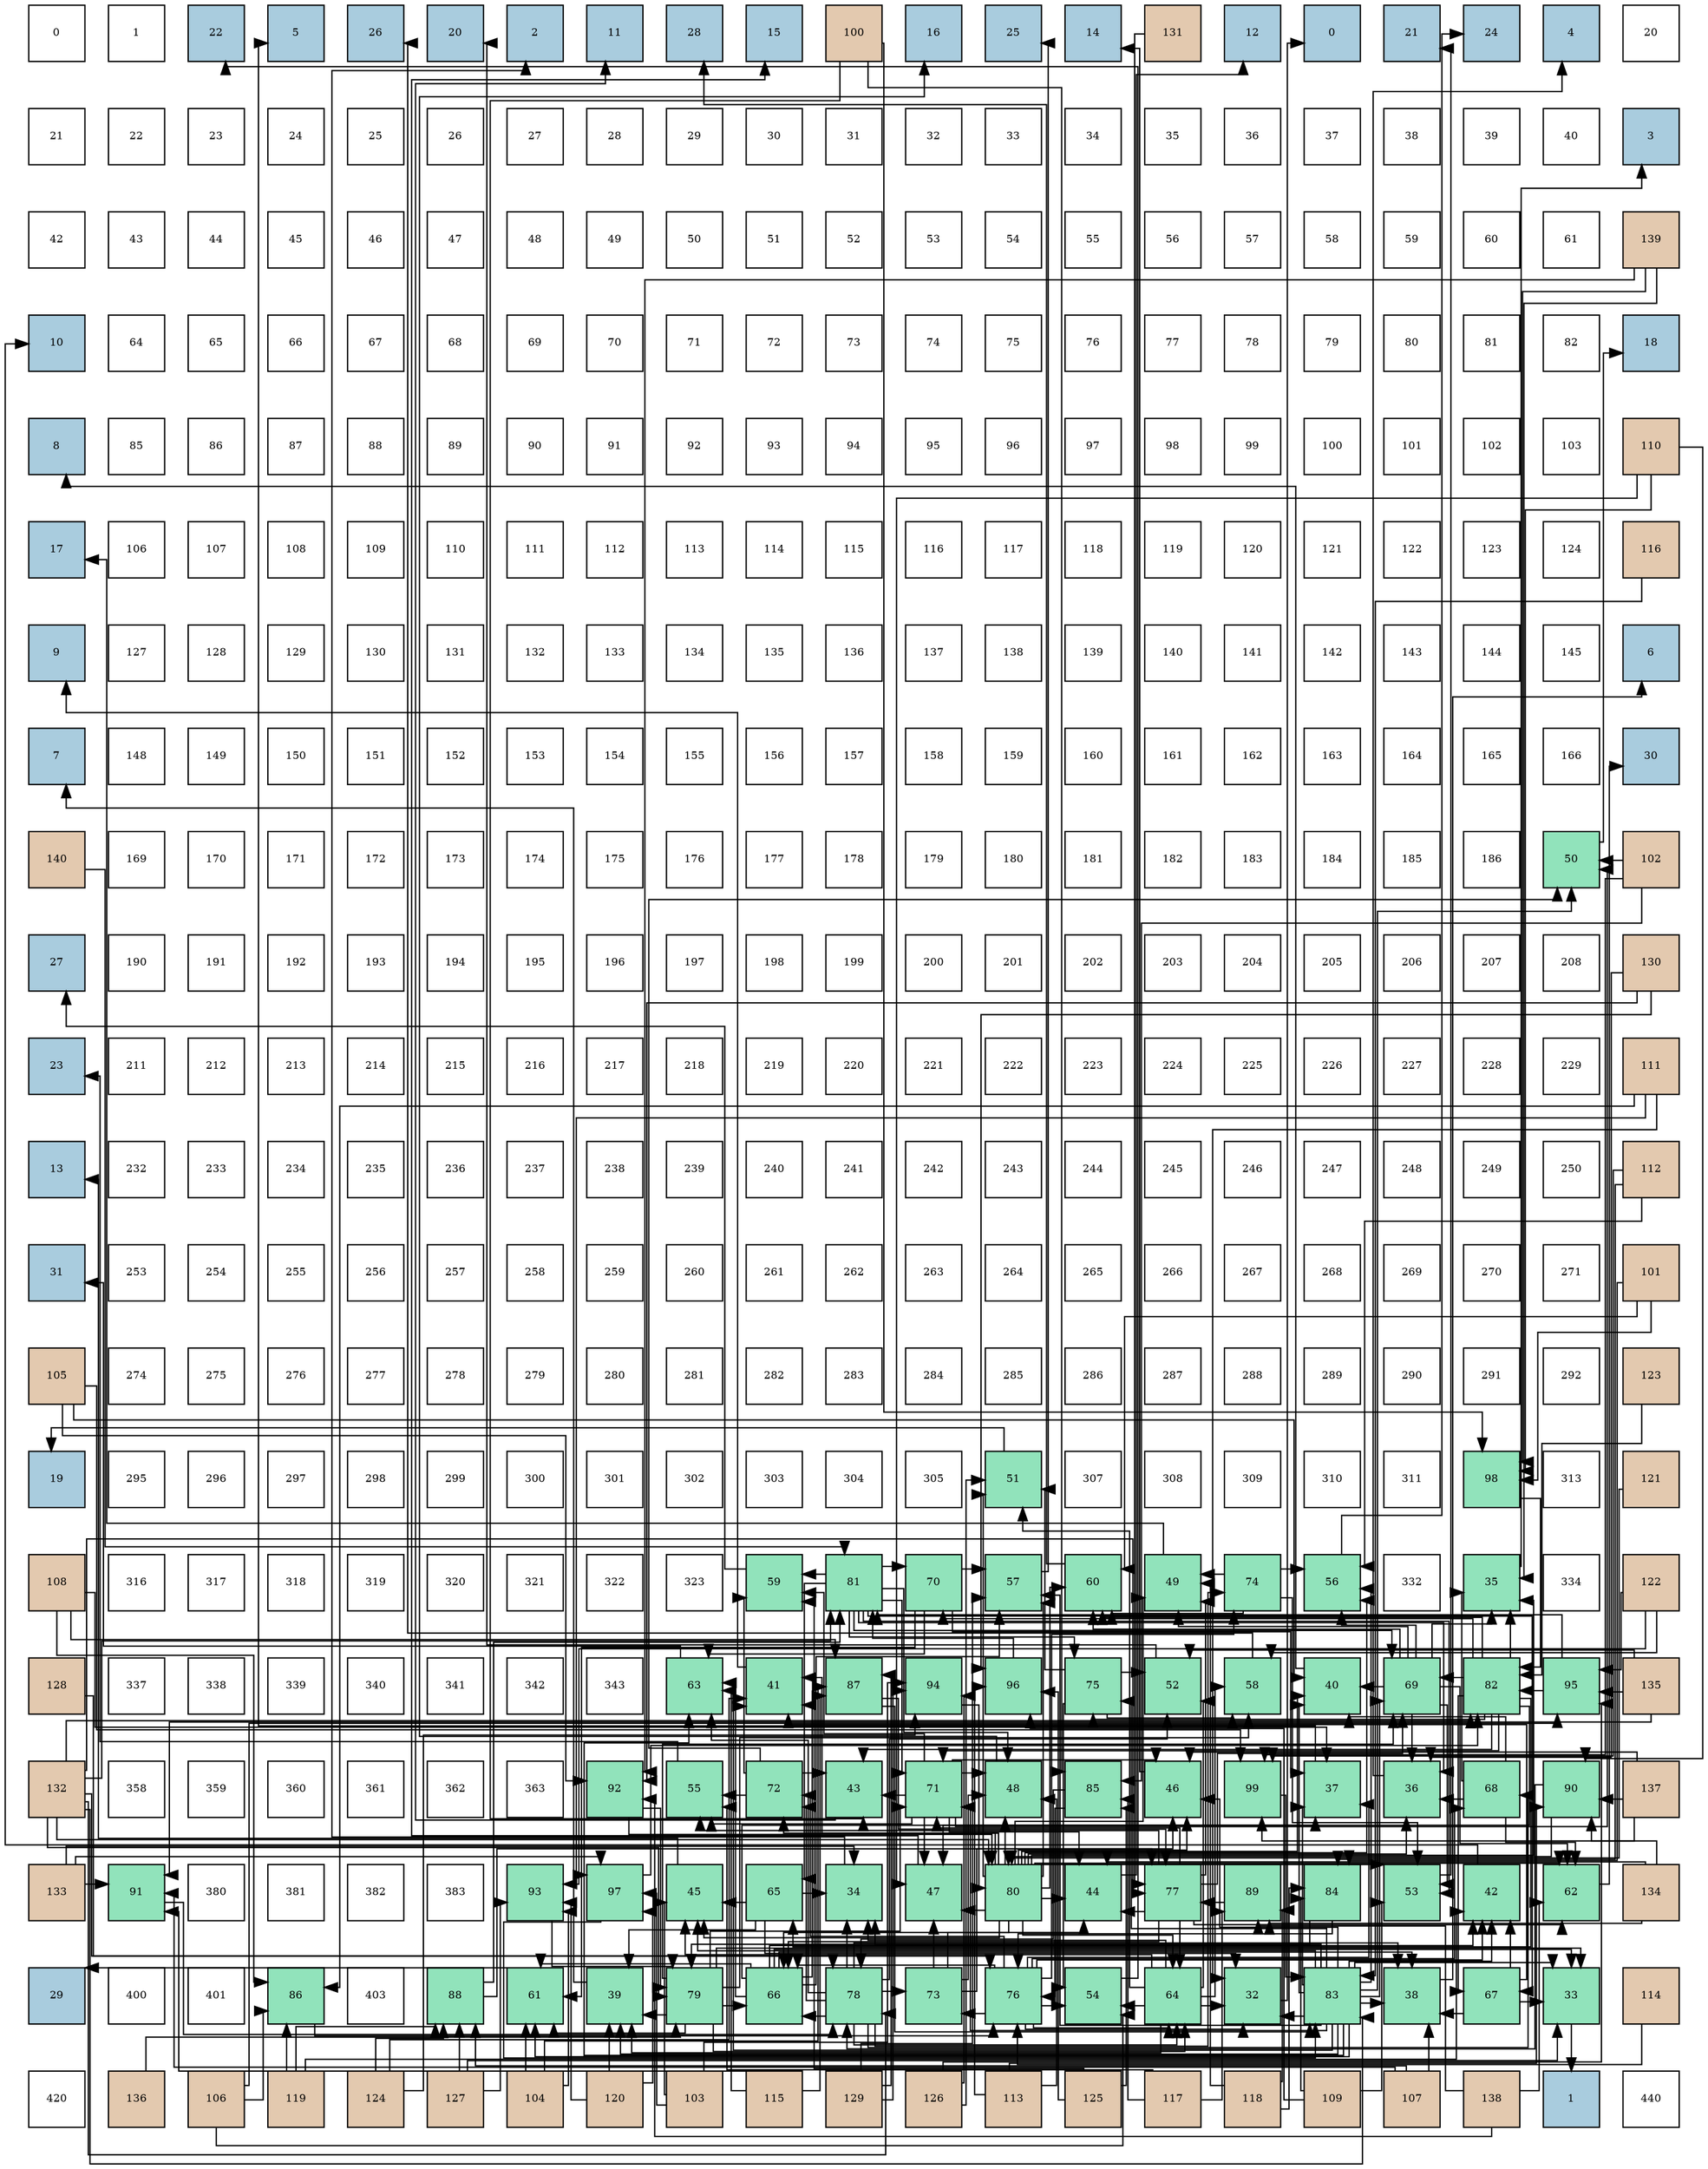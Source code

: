 digraph layout{
 rankdir=TB;
 splines=ortho;
 node [style=filled shape=square fixedsize=true width=0.6];
0[label="0", fontsize=8, fillcolor="#ffffff"];
1[label="1", fontsize=8, fillcolor="#ffffff"];
2[label="22", fontsize=8, fillcolor="#a9ccde"];
3[label="5", fontsize=8, fillcolor="#a9ccde"];
4[label="26", fontsize=8, fillcolor="#a9ccde"];
5[label="20", fontsize=8, fillcolor="#a9ccde"];
6[label="2", fontsize=8, fillcolor="#a9ccde"];
7[label="11", fontsize=8, fillcolor="#a9ccde"];
8[label="28", fontsize=8, fillcolor="#a9ccde"];
9[label="15", fontsize=8, fillcolor="#a9ccde"];
10[label="100", fontsize=8, fillcolor="#e3c9af"];
11[label="16", fontsize=8, fillcolor="#a9ccde"];
12[label="25", fontsize=8, fillcolor="#a9ccde"];
13[label="14", fontsize=8, fillcolor="#a9ccde"];
14[label="131", fontsize=8, fillcolor="#e3c9af"];
15[label="12", fontsize=8, fillcolor="#a9ccde"];
16[label="0", fontsize=8, fillcolor="#a9ccde"];
17[label="21", fontsize=8, fillcolor="#a9ccde"];
18[label="24", fontsize=8, fillcolor="#a9ccde"];
19[label="4", fontsize=8, fillcolor="#a9ccde"];
20[label="20", fontsize=8, fillcolor="#ffffff"];
21[label="21", fontsize=8, fillcolor="#ffffff"];
22[label="22", fontsize=8, fillcolor="#ffffff"];
23[label="23", fontsize=8, fillcolor="#ffffff"];
24[label="24", fontsize=8, fillcolor="#ffffff"];
25[label="25", fontsize=8, fillcolor="#ffffff"];
26[label="26", fontsize=8, fillcolor="#ffffff"];
27[label="27", fontsize=8, fillcolor="#ffffff"];
28[label="28", fontsize=8, fillcolor="#ffffff"];
29[label="29", fontsize=8, fillcolor="#ffffff"];
30[label="30", fontsize=8, fillcolor="#ffffff"];
31[label="31", fontsize=8, fillcolor="#ffffff"];
32[label="32", fontsize=8, fillcolor="#ffffff"];
33[label="33", fontsize=8, fillcolor="#ffffff"];
34[label="34", fontsize=8, fillcolor="#ffffff"];
35[label="35", fontsize=8, fillcolor="#ffffff"];
36[label="36", fontsize=8, fillcolor="#ffffff"];
37[label="37", fontsize=8, fillcolor="#ffffff"];
38[label="38", fontsize=8, fillcolor="#ffffff"];
39[label="39", fontsize=8, fillcolor="#ffffff"];
40[label="40", fontsize=8, fillcolor="#ffffff"];
41[label="3", fontsize=8, fillcolor="#a9ccde"];
42[label="42", fontsize=8, fillcolor="#ffffff"];
43[label="43", fontsize=8, fillcolor="#ffffff"];
44[label="44", fontsize=8, fillcolor="#ffffff"];
45[label="45", fontsize=8, fillcolor="#ffffff"];
46[label="46", fontsize=8, fillcolor="#ffffff"];
47[label="47", fontsize=8, fillcolor="#ffffff"];
48[label="48", fontsize=8, fillcolor="#ffffff"];
49[label="49", fontsize=8, fillcolor="#ffffff"];
50[label="50", fontsize=8, fillcolor="#ffffff"];
51[label="51", fontsize=8, fillcolor="#ffffff"];
52[label="52", fontsize=8, fillcolor="#ffffff"];
53[label="53", fontsize=8, fillcolor="#ffffff"];
54[label="54", fontsize=8, fillcolor="#ffffff"];
55[label="55", fontsize=8, fillcolor="#ffffff"];
56[label="56", fontsize=8, fillcolor="#ffffff"];
57[label="57", fontsize=8, fillcolor="#ffffff"];
58[label="58", fontsize=8, fillcolor="#ffffff"];
59[label="59", fontsize=8, fillcolor="#ffffff"];
60[label="60", fontsize=8, fillcolor="#ffffff"];
61[label="61", fontsize=8, fillcolor="#ffffff"];
62[label="139", fontsize=8, fillcolor="#e3c9af"];
63[label="10", fontsize=8, fillcolor="#a9ccde"];
64[label="64", fontsize=8, fillcolor="#ffffff"];
65[label="65", fontsize=8, fillcolor="#ffffff"];
66[label="66", fontsize=8, fillcolor="#ffffff"];
67[label="67", fontsize=8, fillcolor="#ffffff"];
68[label="68", fontsize=8, fillcolor="#ffffff"];
69[label="69", fontsize=8, fillcolor="#ffffff"];
70[label="70", fontsize=8, fillcolor="#ffffff"];
71[label="71", fontsize=8, fillcolor="#ffffff"];
72[label="72", fontsize=8, fillcolor="#ffffff"];
73[label="73", fontsize=8, fillcolor="#ffffff"];
74[label="74", fontsize=8, fillcolor="#ffffff"];
75[label="75", fontsize=8, fillcolor="#ffffff"];
76[label="76", fontsize=8, fillcolor="#ffffff"];
77[label="77", fontsize=8, fillcolor="#ffffff"];
78[label="78", fontsize=8, fillcolor="#ffffff"];
79[label="79", fontsize=8, fillcolor="#ffffff"];
80[label="80", fontsize=8, fillcolor="#ffffff"];
81[label="81", fontsize=8, fillcolor="#ffffff"];
82[label="82", fontsize=8, fillcolor="#ffffff"];
83[label="18", fontsize=8, fillcolor="#a9ccde"];
84[label="8", fontsize=8, fillcolor="#a9ccde"];
85[label="85", fontsize=8, fillcolor="#ffffff"];
86[label="86", fontsize=8, fillcolor="#ffffff"];
87[label="87", fontsize=8, fillcolor="#ffffff"];
88[label="88", fontsize=8, fillcolor="#ffffff"];
89[label="89", fontsize=8, fillcolor="#ffffff"];
90[label="90", fontsize=8, fillcolor="#ffffff"];
91[label="91", fontsize=8, fillcolor="#ffffff"];
92[label="92", fontsize=8, fillcolor="#ffffff"];
93[label="93", fontsize=8, fillcolor="#ffffff"];
94[label="94", fontsize=8, fillcolor="#ffffff"];
95[label="95", fontsize=8, fillcolor="#ffffff"];
96[label="96", fontsize=8, fillcolor="#ffffff"];
97[label="97", fontsize=8, fillcolor="#ffffff"];
98[label="98", fontsize=8, fillcolor="#ffffff"];
99[label="99", fontsize=8, fillcolor="#ffffff"];
100[label="100", fontsize=8, fillcolor="#ffffff"];
101[label="101", fontsize=8, fillcolor="#ffffff"];
102[label="102", fontsize=8, fillcolor="#ffffff"];
103[label="103", fontsize=8, fillcolor="#ffffff"];
104[label="110", fontsize=8, fillcolor="#e3c9af"];
105[label="17", fontsize=8, fillcolor="#a9ccde"];
106[label="106", fontsize=8, fillcolor="#ffffff"];
107[label="107", fontsize=8, fillcolor="#ffffff"];
108[label="108", fontsize=8, fillcolor="#ffffff"];
109[label="109", fontsize=8, fillcolor="#ffffff"];
110[label="110", fontsize=8, fillcolor="#ffffff"];
111[label="111", fontsize=8, fillcolor="#ffffff"];
112[label="112", fontsize=8, fillcolor="#ffffff"];
113[label="113", fontsize=8, fillcolor="#ffffff"];
114[label="114", fontsize=8, fillcolor="#ffffff"];
115[label="115", fontsize=8, fillcolor="#ffffff"];
116[label="116", fontsize=8, fillcolor="#ffffff"];
117[label="117", fontsize=8, fillcolor="#ffffff"];
118[label="118", fontsize=8, fillcolor="#ffffff"];
119[label="119", fontsize=8, fillcolor="#ffffff"];
120[label="120", fontsize=8, fillcolor="#ffffff"];
121[label="121", fontsize=8, fillcolor="#ffffff"];
122[label="122", fontsize=8, fillcolor="#ffffff"];
123[label="123", fontsize=8, fillcolor="#ffffff"];
124[label="124", fontsize=8, fillcolor="#ffffff"];
125[label="116", fontsize=8, fillcolor="#e3c9af"];
126[label="9", fontsize=8, fillcolor="#a9ccde"];
127[label="127", fontsize=8, fillcolor="#ffffff"];
128[label="128", fontsize=8, fillcolor="#ffffff"];
129[label="129", fontsize=8, fillcolor="#ffffff"];
130[label="130", fontsize=8, fillcolor="#ffffff"];
131[label="131", fontsize=8, fillcolor="#ffffff"];
132[label="132", fontsize=8, fillcolor="#ffffff"];
133[label="133", fontsize=8, fillcolor="#ffffff"];
134[label="134", fontsize=8, fillcolor="#ffffff"];
135[label="135", fontsize=8, fillcolor="#ffffff"];
136[label="136", fontsize=8, fillcolor="#ffffff"];
137[label="137", fontsize=8, fillcolor="#ffffff"];
138[label="138", fontsize=8, fillcolor="#ffffff"];
139[label="139", fontsize=8, fillcolor="#ffffff"];
140[label="140", fontsize=8, fillcolor="#ffffff"];
141[label="141", fontsize=8, fillcolor="#ffffff"];
142[label="142", fontsize=8, fillcolor="#ffffff"];
143[label="143", fontsize=8, fillcolor="#ffffff"];
144[label="144", fontsize=8, fillcolor="#ffffff"];
145[label="145", fontsize=8, fillcolor="#ffffff"];
146[label="6", fontsize=8, fillcolor="#a9ccde"];
147[label="7", fontsize=8, fillcolor="#a9ccde"];
148[label="148", fontsize=8, fillcolor="#ffffff"];
149[label="149", fontsize=8, fillcolor="#ffffff"];
150[label="150", fontsize=8, fillcolor="#ffffff"];
151[label="151", fontsize=8, fillcolor="#ffffff"];
152[label="152", fontsize=8, fillcolor="#ffffff"];
153[label="153", fontsize=8, fillcolor="#ffffff"];
154[label="154", fontsize=8, fillcolor="#ffffff"];
155[label="155", fontsize=8, fillcolor="#ffffff"];
156[label="156", fontsize=8, fillcolor="#ffffff"];
157[label="157", fontsize=8, fillcolor="#ffffff"];
158[label="158", fontsize=8, fillcolor="#ffffff"];
159[label="159", fontsize=8, fillcolor="#ffffff"];
160[label="160", fontsize=8, fillcolor="#ffffff"];
161[label="161", fontsize=8, fillcolor="#ffffff"];
162[label="162", fontsize=8, fillcolor="#ffffff"];
163[label="163", fontsize=8, fillcolor="#ffffff"];
164[label="164", fontsize=8, fillcolor="#ffffff"];
165[label="165", fontsize=8, fillcolor="#ffffff"];
166[label="166", fontsize=8, fillcolor="#ffffff"];
167[label="30", fontsize=8, fillcolor="#a9ccde"];
168[label="140", fontsize=8, fillcolor="#e3c9af"];
169[label="169", fontsize=8, fillcolor="#ffffff"];
170[label="170", fontsize=8, fillcolor="#ffffff"];
171[label="171", fontsize=8, fillcolor="#ffffff"];
172[label="172", fontsize=8, fillcolor="#ffffff"];
173[label="173", fontsize=8, fillcolor="#ffffff"];
174[label="174", fontsize=8, fillcolor="#ffffff"];
175[label="175", fontsize=8, fillcolor="#ffffff"];
176[label="176", fontsize=8, fillcolor="#ffffff"];
177[label="177", fontsize=8, fillcolor="#ffffff"];
178[label="178", fontsize=8, fillcolor="#ffffff"];
179[label="179", fontsize=8, fillcolor="#ffffff"];
180[label="180", fontsize=8, fillcolor="#ffffff"];
181[label="181", fontsize=8, fillcolor="#ffffff"];
182[label="182", fontsize=8, fillcolor="#ffffff"];
183[label="183", fontsize=8, fillcolor="#ffffff"];
184[label="184", fontsize=8, fillcolor="#ffffff"];
185[label="185", fontsize=8, fillcolor="#ffffff"];
186[label="186", fontsize=8, fillcolor="#ffffff"];
187[label="50", fontsize=8, fillcolor="#91e3bb"];
188[label="102", fontsize=8, fillcolor="#e3c9af"];
189[label="27", fontsize=8, fillcolor="#a9ccde"];
190[label="190", fontsize=8, fillcolor="#ffffff"];
191[label="191", fontsize=8, fillcolor="#ffffff"];
192[label="192", fontsize=8, fillcolor="#ffffff"];
193[label="193", fontsize=8, fillcolor="#ffffff"];
194[label="194", fontsize=8, fillcolor="#ffffff"];
195[label="195", fontsize=8, fillcolor="#ffffff"];
196[label="196", fontsize=8, fillcolor="#ffffff"];
197[label="197", fontsize=8, fillcolor="#ffffff"];
198[label="198", fontsize=8, fillcolor="#ffffff"];
199[label="199", fontsize=8, fillcolor="#ffffff"];
200[label="200", fontsize=8, fillcolor="#ffffff"];
201[label="201", fontsize=8, fillcolor="#ffffff"];
202[label="202", fontsize=8, fillcolor="#ffffff"];
203[label="203", fontsize=8, fillcolor="#ffffff"];
204[label="204", fontsize=8, fillcolor="#ffffff"];
205[label="205", fontsize=8, fillcolor="#ffffff"];
206[label="206", fontsize=8, fillcolor="#ffffff"];
207[label="207", fontsize=8, fillcolor="#ffffff"];
208[label="208", fontsize=8, fillcolor="#ffffff"];
209[label="130", fontsize=8, fillcolor="#e3c9af"];
210[label="23", fontsize=8, fillcolor="#a9ccde"];
211[label="211", fontsize=8, fillcolor="#ffffff"];
212[label="212", fontsize=8, fillcolor="#ffffff"];
213[label="213", fontsize=8, fillcolor="#ffffff"];
214[label="214", fontsize=8, fillcolor="#ffffff"];
215[label="215", fontsize=8, fillcolor="#ffffff"];
216[label="216", fontsize=8, fillcolor="#ffffff"];
217[label="217", fontsize=8, fillcolor="#ffffff"];
218[label="218", fontsize=8, fillcolor="#ffffff"];
219[label="219", fontsize=8, fillcolor="#ffffff"];
220[label="220", fontsize=8, fillcolor="#ffffff"];
221[label="221", fontsize=8, fillcolor="#ffffff"];
222[label="222", fontsize=8, fillcolor="#ffffff"];
223[label="223", fontsize=8, fillcolor="#ffffff"];
224[label="224", fontsize=8, fillcolor="#ffffff"];
225[label="225", fontsize=8, fillcolor="#ffffff"];
226[label="226", fontsize=8, fillcolor="#ffffff"];
227[label="227", fontsize=8, fillcolor="#ffffff"];
228[label="228", fontsize=8, fillcolor="#ffffff"];
229[label="229", fontsize=8, fillcolor="#ffffff"];
230[label="111", fontsize=8, fillcolor="#e3c9af"];
231[label="13", fontsize=8, fillcolor="#a9ccde"];
232[label="232", fontsize=8, fillcolor="#ffffff"];
233[label="233", fontsize=8, fillcolor="#ffffff"];
234[label="234", fontsize=8, fillcolor="#ffffff"];
235[label="235", fontsize=8, fillcolor="#ffffff"];
236[label="236", fontsize=8, fillcolor="#ffffff"];
237[label="237", fontsize=8, fillcolor="#ffffff"];
238[label="238", fontsize=8, fillcolor="#ffffff"];
239[label="239", fontsize=8, fillcolor="#ffffff"];
240[label="240", fontsize=8, fillcolor="#ffffff"];
241[label="241", fontsize=8, fillcolor="#ffffff"];
242[label="242", fontsize=8, fillcolor="#ffffff"];
243[label="243", fontsize=8, fillcolor="#ffffff"];
244[label="244", fontsize=8, fillcolor="#ffffff"];
245[label="245", fontsize=8, fillcolor="#ffffff"];
246[label="246", fontsize=8, fillcolor="#ffffff"];
247[label="247", fontsize=8, fillcolor="#ffffff"];
248[label="248", fontsize=8, fillcolor="#ffffff"];
249[label="249", fontsize=8, fillcolor="#ffffff"];
250[label="250", fontsize=8, fillcolor="#ffffff"];
251[label="112", fontsize=8, fillcolor="#e3c9af"];
252[label="31", fontsize=8, fillcolor="#a9ccde"];
253[label="253", fontsize=8, fillcolor="#ffffff"];
254[label="254", fontsize=8, fillcolor="#ffffff"];
255[label="255", fontsize=8, fillcolor="#ffffff"];
256[label="256", fontsize=8, fillcolor="#ffffff"];
257[label="257", fontsize=8, fillcolor="#ffffff"];
258[label="258", fontsize=8, fillcolor="#ffffff"];
259[label="259", fontsize=8, fillcolor="#ffffff"];
260[label="260", fontsize=8, fillcolor="#ffffff"];
261[label="261", fontsize=8, fillcolor="#ffffff"];
262[label="262", fontsize=8, fillcolor="#ffffff"];
263[label="263", fontsize=8, fillcolor="#ffffff"];
264[label="264", fontsize=8, fillcolor="#ffffff"];
265[label="265", fontsize=8, fillcolor="#ffffff"];
266[label="266", fontsize=8, fillcolor="#ffffff"];
267[label="267", fontsize=8, fillcolor="#ffffff"];
268[label="268", fontsize=8, fillcolor="#ffffff"];
269[label="269", fontsize=8, fillcolor="#ffffff"];
270[label="270", fontsize=8, fillcolor="#ffffff"];
271[label="271", fontsize=8, fillcolor="#ffffff"];
272[label="101", fontsize=8, fillcolor="#e3c9af"];
273[label="105", fontsize=8, fillcolor="#e3c9af"];
274[label="274", fontsize=8, fillcolor="#ffffff"];
275[label="275", fontsize=8, fillcolor="#ffffff"];
276[label="276", fontsize=8, fillcolor="#ffffff"];
277[label="277", fontsize=8, fillcolor="#ffffff"];
278[label="278", fontsize=8, fillcolor="#ffffff"];
279[label="279", fontsize=8, fillcolor="#ffffff"];
280[label="280", fontsize=8, fillcolor="#ffffff"];
281[label="281", fontsize=8, fillcolor="#ffffff"];
282[label="282", fontsize=8, fillcolor="#ffffff"];
283[label="283", fontsize=8, fillcolor="#ffffff"];
284[label="284", fontsize=8, fillcolor="#ffffff"];
285[label="285", fontsize=8, fillcolor="#ffffff"];
286[label="286", fontsize=8, fillcolor="#ffffff"];
287[label="287", fontsize=8, fillcolor="#ffffff"];
288[label="288", fontsize=8, fillcolor="#ffffff"];
289[label="289", fontsize=8, fillcolor="#ffffff"];
290[label="290", fontsize=8, fillcolor="#ffffff"];
291[label="291", fontsize=8, fillcolor="#ffffff"];
292[label="292", fontsize=8, fillcolor="#ffffff"];
293[label="123", fontsize=8, fillcolor="#e3c9af"];
294[label="19", fontsize=8, fillcolor="#a9ccde"];
295[label="295", fontsize=8, fillcolor="#ffffff"];
296[label="296", fontsize=8, fillcolor="#ffffff"];
297[label="297", fontsize=8, fillcolor="#ffffff"];
298[label="298", fontsize=8, fillcolor="#ffffff"];
299[label="299", fontsize=8, fillcolor="#ffffff"];
300[label="300", fontsize=8, fillcolor="#ffffff"];
301[label="301", fontsize=8, fillcolor="#ffffff"];
302[label="302", fontsize=8, fillcolor="#ffffff"];
303[label="303", fontsize=8, fillcolor="#ffffff"];
304[label="304", fontsize=8, fillcolor="#ffffff"];
305[label="305", fontsize=8, fillcolor="#ffffff"];
306[label="51", fontsize=8, fillcolor="#91e3bb"];
307[label="307", fontsize=8, fillcolor="#ffffff"];
308[label="308", fontsize=8, fillcolor="#ffffff"];
309[label="309", fontsize=8, fillcolor="#ffffff"];
310[label="310", fontsize=8, fillcolor="#ffffff"];
311[label="311", fontsize=8, fillcolor="#ffffff"];
312[label="98", fontsize=8, fillcolor="#91e3bb"];
313[label="313", fontsize=8, fillcolor="#ffffff"];
314[label="121", fontsize=8, fillcolor="#e3c9af"];
315[label="108", fontsize=8, fillcolor="#e3c9af"];
316[label="316", fontsize=8, fillcolor="#ffffff"];
317[label="317", fontsize=8, fillcolor="#ffffff"];
318[label="318", fontsize=8, fillcolor="#ffffff"];
319[label="319", fontsize=8, fillcolor="#ffffff"];
320[label="320", fontsize=8, fillcolor="#ffffff"];
321[label="321", fontsize=8, fillcolor="#ffffff"];
322[label="322", fontsize=8, fillcolor="#ffffff"];
323[label="323", fontsize=8, fillcolor="#ffffff"];
324[label="59", fontsize=8, fillcolor="#91e3bb"];
325[label="81", fontsize=8, fillcolor="#91e3bb"];
326[label="70", fontsize=8, fillcolor="#91e3bb"];
327[label="57", fontsize=8, fillcolor="#91e3bb"];
328[label="60", fontsize=8, fillcolor="#91e3bb"];
329[label="49", fontsize=8, fillcolor="#91e3bb"];
330[label="74", fontsize=8, fillcolor="#91e3bb"];
331[label="56", fontsize=8, fillcolor="#91e3bb"];
332[label="332", fontsize=8, fillcolor="#ffffff"];
333[label="35", fontsize=8, fillcolor="#91e3bb"];
334[label="334", fontsize=8, fillcolor="#ffffff"];
335[label="122", fontsize=8, fillcolor="#e3c9af"];
336[label="128", fontsize=8, fillcolor="#e3c9af"];
337[label="337", fontsize=8, fillcolor="#ffffff"];
338[label="338", fontsize=8, fillcolor="#ffffff"];
339[label="339", fontsize=8, fillcolor="#ffffff"];
340[label="340", fontsize=8, fillcolor="#ffffff"];
341[label="341", fontsize=8, fillcolor="#ffffff"];
342[label="342", fontsize=8, fillcolor="#ffffff"];
343[label="343", fontsize=8, fillcolor="#ffffff"];
344[label="63", fontsize=8, fillcolor="#91e3bb"];
345[label="41", fontsize=8, fillcolor="#91e3bb"];
346[label="87", fontsize=8, fillcolor="#91e3bb"];
347[label="94", fontsize=8, fillcolor="#91e3bb"];
348[label="96", fontsize=8, fillcolor="#91e3bb"];
349[label="75", fontsize=8, fillcolor="#91e3bb"];
350[label="52", fontsize=8, fillcolor="#91e3bb"];
351[label="58", fontsize=8, fillcolor="#91e3bb"];
352[label="40", fontsize=8, fillcolor="#91e3bb"];
353[label="69", fontsize=8, fillcolor="#91e3bb"];
354[label="82", fontsize=8, fillcolor="#91e3bb"];
355[label="95", fontsize=8, fillcolor="#91e3bb"];
356[label="135", fontsize=8, fillcolor="#e3c9af"];
357[label="132", fontsize=8, fillcolor="#e3c9af"];
358[label="358", fontsize=8, fillcolor="#ffffff"];
359[label="359", fontsize=8, fillcolor="#ffffff"];
360[label="360", fontsize=8, fillcolor="#ffffff"];
361[label="361", fontsize=8, fillcolor="#ffffff"];
362[label="362", fontsize=8, fillcolor="#ffffff"];
363[label="363", fontsize=8, fillcolor="#ffffff"];
364[label="92", fontsize=8, fillcolor="#91e3bb"];
365[label="55", fontsize=8, fillcolor="#91e3bb"];
366[label="72", fontsize=8, fillcolor="#91e3bb"];
367[label="43", fontsize=8, fillcolor="#91e3bb"];
368[label="71", fontsize=8, fillcolor="#91e3bb"];
369[label="48", fontsize=8, fillcolor="#91e3bb"];
370[label="85", fontsize=8, fillcolor="#91e3bb"];
371[label="46", fontsize=8, fillcolor="#91e3bb"];
372[label="99", fontsize=8, fillcolor="#91e3bb"];
373[label="37", fontsize=8, fillcolor="#91e3bb"];
374[label="36", fontsize=8, fillcolor="#91e3bb"];
375[label="68", fontsize=8, fillcolor="#91e3bb"];
376[label="90", fontsize=8, fillcolor="#91e3bb"];
377[label="137", fontsize=8, fillcolor="#e3c9af"];
378[label="133", fontsize=8, fillcolor="#e3c9af"];
379[label="91", fontsize=8, fillcolor="#91e3bb"];
380[label="380", fontsize=8, fillcolor="#ffffff"];
381[label="381", fontsize=8, fillcolor="#ffffff"];
382[label="382", fontsize=8, fillcolor="#ffffff"];
383[label="383", fontsize=8, fillcolor="#ffffff"];
384[label="93", fontsize=8, fillcolor="#91e3bb"];
385[label="97", fontsize=8, fillcolor="#91e3bb"];
386[label="45", fontsize=8, fillcolor="#91e3bb"];
387[label="65", fontsize=8, fillcolor="#91e3bb"];
388[label="34", fontsize=8, fillcolor="#91e3bb"];
389[label="47", fontsize=8, fillcolor="#91e3bb"];
390[label="80", fontsize=8, fillcolor="#91e3bb"];
391[label="44", fontsize=8, fillcolor="#91e3bb"];
392[label="77", fontsize=8, fillcolor="#91e3bb"];
393[label="89", fontsize=8, fillcolor="#91e3bb"];
394[label="84", fontsize=8, fillcolor="#91e3bb"];
395[label="53", fontsize=8, fillcolor="#91e3bb"];
396[label="42", fontsize=8, fillcolor="#91e3bb"];
397[label="62", fontsize=8, fillcolor="#91e3bb"];
398[label="134", fontsize=8, fillcolor="#e3c9af"];
399[label="29", fontsize=8, fillcolor="#a9ccde"];
400[label="400", fontsize=8, fillcolor="#ffffff"];
401[label="401", fontsize=8, fillcolor="#ffffff"];
402[label="86", fontsize=8, fillcolor="#91e3bb"];
403[label="403", fontsize=8, fillcolor="#ffffff"];
404[label="88", fontsize=8, fillcolor="#91e3bb"];
405[label="61", fontsize=8, fillcolor="#91e3bb"];
406[label="39", fontsize=8, fillcolor="#91e3bb"];
407[label="79", fontsize=8, fillcolor="#91e3bb"];
408[label="66", fontsize=8, fillcolor="#91e3bb"];
409[label="78", fontsize=8, fillcolor="#91e3bb"];
410[label="73", fontsize=8, fillcolor="#91e3bb"];
411[label="76", fontsize=8, fillcolor="#91e3bb"];
412[label="54", fontsize=8, fillcolor="#91e3bb"];
413[label="64", fontsize=8, fillcolor="#91e3bb"];
414[label="32", fontsize=8, fillcolor="#91e3bb"];
415[label="83", fontsize=8, fillcolor="#91e3bb"];
416[label="38", fontsize=8, fillcolor="#91e3bb"];
417[label="67", fontsize=8, fillcolor="#91e3bb"];
418[label="33", fontsize=8, fillcolor="#91e3bb"];
419[label="114", fontsize=8, fillcolor="#e3c9af"];
420[label="420", fontsize=8, fillcolor="#ffffff"];
421[label="136", fontsize=8, fillcolor="#e3c9af"];
422[label="106", fontsize=8, fillcolor="#e3c9af"];
423[label="119", fontsize=8, fillcolor="#e3c9af"];
424[label="124", fontsize=8, fillcolor="#e3c9af"];
425[label="127", fontsize=8, fillcolor="#e3c9af"];
426[label="104", fontsize=8, fillcolor="#e3c9af"];
427[label="120", fontsize=8, fillcolor="#e3c9af"];
428[label="103", fontsize=8, fillcolor="#e3c9af"];
429[label="115", fontsize=8, fillcolor="#e3c9af"];
430[label="129", fontsize=8, fillcolor="#e3c9af"];
431[label="126", fontsize=8, fillcolor="#e3c9af"];
432[label="113", fontsize=8, fillcolor="#e3c9af"];
433[label="125", fontsize=8, fillcolor="#e3c9af"];
434[label="117", fontsize=8, fillcolor="#e3c9af"];
435[label="118", fontsize=8, fillcolor="#e3c9af"];
436[label="109", fontsize=8, fillcolor="#e3c9af"];
437[label="107", fontsize=8, fillcolor="#e3c9af"];
438[label="138", fontsize=8, fillcolor="#e3c9af"];
439[label="1", fontsize=8, fillcolor="#a9ccde"];
440[label="440", fontsize=8, fillcolor="#ffffff"];
edge [constraint=false, style=vis];414 -> 16;
418 -> 439;
388 -> 6;
333 -> 41;
374 -> 19;
373 -> 3;
416 -> 146;
406 -> 147;
352 -> 84;
345 -> 126;
396 -> 63;
367 -> 7;
391 -> 15;
386 -> 231;
371 -> 13;
389 -> 9;
369 -> 11;
329 -> 105;
187 -> 83;
306 -> 294;
350 -> 5;
395 -> 17;
412 -> 2;
365 -> 210;
331 -> 18;
327 -> 12;
351 -> 4;
324 -> 189;
328 -> 8;
405 -> 399;
397 -> 167;
344 -> 252;
413 -> 414;
413 -> 388;
413 -> 406;
413 -> 386;
413 -> 306;
413 -> 350;
413 -> 412;
413 -> 351;
387 -> 414;
387 -> 388;
387 -> 406;
387 -> 386;
408 -> 418;
408 -> 373;
408 -> 416;
408 -> 345;
408 -> 396;
408 -> 327;
408 -> 405;
408 -> 344;
417 -> 418;
417 -> 416;
417 -> 345;
417 -> 396;
375 -> 333;
375 -> 374;
375 -> 352;
375 -> 397;
353 -> 333;
353 -> 374;
353 -> 352;
353 -> 329;
353 -> 395;
353 -> 331;
353 -> 328;
353 -> 397;
326 -> 373;
326 -> 327;
326 -> 405;
326 -> 344;
368 -> 367;
368 -> 391;
368 -> 371;
368 -> 389;
368 -> 369;
368 -> 187;
368 -> 365;
368 -> 324;
366 -> 367;
366 -> 187;
366 -> 365;
366 -> 324;
410 -> 391;
410 -> 371;
410 -> 389;
410 -> 369;
330 -> 329;
330 -> 395;
330 -> 331;
330 -> 328;
349 -> 306;
349 -> 350;
349 -> 412;
349 -> 351;
411 -> 414;
411 -> 373;
411 -> 396;
411 -> 412;
411 -> 413;
411 -> 408;
411 -> 375;
411 -> 366;
411 -> 410;
411 -> 330;
392 -> 391;
392 -> 329;
392 -> 365;
392 -> 397;
392 -> 413;
392 -> 408;
392 -> 353;
392 -> 368;
409 -> 388;
409 -> 416;
409 -> 350;
409 -> 344;
409 -> 413;
409 -> 408;
409 -> 375;
409 -> 366;
409 -> 410;
409 -> 330;
407 -> 418;
407 -> 406;
407 -> 351;
407 -> 405;
407 -> 413;
407 -> 408;
407 -> 353;
407 -> 368;
390 -> 333;
390 -> 374;
390 -> 352;
390 -> 345;
390 -> 391;
390 -> 386;
390 -> 371;
390 -> 389;
390 -> 369;
390 -> 329;
390 -> 306;
390 -> 395;
390 -> 331;
390 -> 327;
390 -> 328;
390 -> 397;
390 -> 413;
390 -> 408;
390 -> 366;
325 -> 374;
325 -> 369;
325 -> 395;
325 -> 324;
325 -> 387;
325 -> 417;
325 -> 353;
325 -> 326;
325 -> 368;
325 -> 349;
354 -> 333;
354 -> 367;
354 -> 389;
354 -> 328;
354 -> 387;
354 -> 417;
354 -> 353;
354 -> 326;
354 -> 368;
354 -> 349;
415 -> 414;
415 -> 418;
415 -> 388;
415 -> 373;
415 -> 416;
415 -> 406;
415 -> 352;
415 -> 345;
415 -> 396;
415 -> 386;
415 -> 371;
415 -> 187;
415 -> 331;
415 -> 327;
415 -> 405;
415 -> 344;
415 -> 353;
415 -> 368;
415 -> 349;
394 -> 411;
394 -> 407;
370 -> 411;
370 -> 409;
402 -> 411;
346 -> 392;
346 -> 415;
404 -> 392;
404 -> 325;
393 -> 392;
376 -> 409;
376 -> 390;
379 -> 409;
364 -> 407;
364 -> 390;
384 -> 407;
347 -> 390;
355 -> 325;
355 -> 354;
348 -> 325;
385 -> 354;
385 -> 415;
312 -> 354;
372 -> 415;
10 -> 367;
10 -> 370;
10 -> 312;
272 -> 328;
272 -> 394;
272 -> 312;
188 -> 187;
188 -> 370;
188 -> 372;
428 -> 386;
428 -> 347;
428 -> 385;
426 -> 405;
426 -> 346;
426 -> 384;
273 -> 352;
273 -> 364;
273 -> 372;
422 -> 412;
422 -> 402;
422 -> 355;
437 -> 416;
437 -> 404;
437 -> 379;
315 -> 373;
315 -> 402;
315 -> 346;
436 -> 395;
436 -> 394;
436 -> 348;
104 -> 389;
104 -> 376;
104 -> 312;
230 -> 414;
230 -> 402;
230 -> 385;
251 -> 331;
251 -> 394;
251 -> 372;
432 -> 369;
432 -> 376;
432 -> 348;
419 -> 411;
429 -> 344;
429 -> 346;
429 -> 379;
125 -> 415;
434 -> 365;
434 -> 370;
434 -> 393;
435 -> 329;
435 -> 394;
435 -> 393;
423 -> 396;
423 -> 402;
423 -> 404;
427 -> 406;
427 -> 384;
427 -> 385;
314 -> 390;
335 -> 351;
335 -> 384;
335 -> 355;
293 -> 354;
424 -> 345;
424 -> 404;
424 -> 347;
433 -> 324;
433 -> 370;
433 -> 348;
431 -> 306;
431 -> 347;
431 -> 355;
425 -> 418;
425 -> 404;
425 -> 384;
336 -> 409;
430 -> 327;
430 -> 346;
430 -> 347;
209 -> 374;
209 -> 364;
209 -> 348;
14 -> 392;
357 -> 411;
357 -> 392;
357 -> 409;
357 -> 407;
357 -> 390;
357 -> 325;
357 -> 354;
357 -> 415;
378 -> 388;
378 -> 379;
378 -> 385;
398 -> 391;
398 -> 393;
398 -> 376;
356 -> 350;
356 -> 379;
356 -> 355;
421 -> 407;
377 -> 371;
377 -> 376;
377 -> 372;
438 -> 397;
438 -> 393;
438 -> 364;
62 -> 333;
62 -> 364;
62 -> 312;
168 -> 325;
edge [constraint=true, style=invis];
0 -> 21 -> 42 -> 63 -> 84 -> 105 -> 126 -> 147 -> 168 -> 189 -> 210 -> 231 -> 252 -> 273 -> 294 -> 315 -> 336 -> 357 -> 378 -> 399 -> 420;
1 -> 22 -> 43 -> 64 -> 85 -> 106 -> 127 -> 148 -> 169 -> 190 -> 211 -> 232 -> 253 -> 274 -> 295 -> 316 -> 337 -> 358 -> 379 -> 400 -> 421;
2 -> 23 -> 44 -> 65 -> 86 -> 107 -> 128 -> 149 -> 170 -> 191 -> 212 -> 233 -> 254 -> 275 -> 296 -> 317 -> 338 -> 359 -> 380 -> 401 -> 422;
3 -> 24 -> 45 -> 66 -> 87 -> 108 -> 129 -> 150 -> 171 -> 192 -> 213 -> 234 -> 255 -> 276 -> 297 -> 318 -> 339 -> 360 -> 381 -> 402 -> 423;
4 -> 25 -> 46 -> 67 -> 88 -> 109 -> 130 -> 151 -> 172 -> 193 -> 214 -> 235 -> 256 -> 277 -> 298 -> 319 -> 340 -> 361 -> 382 -> 403 -> 424;
5 -> 26 -> 47 -> 68 -> 89 -> 110 -> 131 -> 152 -> 173 -> 194 -> 215 -> 236 -> 257 -> 278 -> 299 -> 320 -> 341 -> 362 -> 383 -> 404 -> 425;
6 -> 27 -> 48 -> 69 -> 90 -> 111 -> 132 -> 153 -> 174 -> 195 -> 216 -> 237 -> 258 -> 279 -> 300 -> 321 -> 342 -> 363 -> 384 -> 405 -> 426;
7 -> 28 -> 49 -> 70 -> 91 -> 112 -> 133 -> 154 -> 175 -> 196 -> 217 -> 238 -> 259 -> 280 -> 301 -> 322 -> 343 -> 364 -> 385 -> 406 -> 427;
8 -> 29 -> 50 -> 71 -> 92 -> 113 -> 134 -> 155 -> 176 -> 197 -> 218 -> 239 -> 260 -> 281 -> 302 -> 323 -> 344 -> 365 -> 386 -> 407 -> 428;
9 -> 30 -> 51 -> 72 -> 93 -> 114 -> 135 -> 156 -> 177 -> 198 -> 219 -> 240 -> 261 -> 282 -> 303 -> 324 -> 345 -> 366 -> 387 -> 408 -> 429;
10 -> 31 -> 52 -> 73 -> 94 -> 115 -> 136 -> 157 -> 178 -> 199 -> 220 -> 241 -> 262 -> 283 -> 304 -> 325 -> 346 -> 367 -> 388 -> 409 -> 430;
11 -> 32 -> 53 -> 74 -> 95 -> 116 -> 137 -> 158 -> 179 -> 200 -> 221 -> 242 -> 263 -> 284 -> 305 -> 326 -> 347 -> 368 -> 389 -> 410 -> 431;
12 -> 33 -> 54 -> 75 -> 96 -> 117 -> 138 -> 159 -> 180 -> 201 -> 222 -> 243 -> 264 -> 285 -> 306 -> 327 -> 348 -> 369 -> 390 -> 411 -> 432;
13 -> 34 -> 55 -> 76 -> 97 -> 118 -> 139 -> 160 -> 181 -> 202 -> 223 -> 244 -> 265 -> 286 -> 307 -> 328 -> 349 -> 370 -> 391 -> 412 -> 433;
14 -> 35 -> 56 -> 77 -> 98 -> 119 -> 140 -> 161 -> 182 -> 203 -> 224 -> 245 -> 266 -> 287 -> 308 -> 329 -> 350 -> 371 -> 392 -> 413 -> 434;
15 -> 36 -> 57 -> 78 -> 99 -> 120 -> 141 -> 162 -> 183 -> 204 -> 225 -> 246 -> 267 -> 288 -> 309 -> 330 -> 351 -> 372 -> 393 -> 414 -> 435;
16 -> 37 -> 58 -> 79 -> 100 -> 121 -> 142 -> 163 -> 184 -> 205 -> 226 -> 247 -> 268 -> 289 -> 310 -> 331 -> 352 -> 373 -> 394 -> 415 -> 436;
17 -> 38 -> 59 -> 80 -> 101 -> 122 -> 143 -> 164 -> 185 -> 206 -> 227 -> 248 -> 269 -> 290 -> 311 -> 332 -> 353 -> 374 -> 395 -> 416 -> 437;
18 -> 39 -> 60 -> 81 -> 102 -> 123 -> 144 -> 165 -> 186 -> 207 -> 228 -> 249 -> 270 -> 291 -> 312 -> 333 -> 354 -> 375 -> 396 -> 417 -> 438;
19 -> 40 -> 61 -> 82 -> 103 -> 124 -> 145 -> 166 -> 187 -> 208 -> 229 -> 250 -> 271 -> 292 -> 313 -> 334 -> 355 -> 376 -> 397 -> 418 -> 439;
20 -> 41 -> 62 -> 83 -> 104 -> 125 -> 146 -> 167 -> 188 -> 209 -> 230 -> 251 -> 272 -> 293 -> 314 -> 335 -> 356 -> 377 -> 398 -> 419 -> 440;
rank = same {0 -> 1 -> 2 -> 3 -> 4 -> 5 -> 6 -> 7 -> 8 -> 9 -> 10 -> 11 -> 12 -> 13 -> 14 -> 15 -> 16 -> 17 -> 18 -> 19 -> 20};
rank = same {21 -> 22 -> 23 -> 24 -> 25 -> 26 -> 27 -> 28 -> 29 -> 30 -> 31 -> 32 -> 33 -> 34 -> 35 -> 36 -> 37 -> 38 -> 39 -> 40 -> 41};
rank = same {42 -> 43 -> 44 -> 45 -> 46 -> 47 -> 48 -> 49 -> 50 -> 51 -> 52 -> 53 -> 54 -> 55 -> 56 -> 57 -> 58 -> 59 -> 60 -> 61 -> 62};
rank = same {63 -> 64 -> 65 -> 66 -> 67 -> 68 -> 69 -> 70 -> 71 -> 72 -> 73 -> 74 -> 75 -> 76 -> 77 -> 78 -> 79 -> 80 -> 81 -> 82 -> 83};
rank = same {84 -> 85 -> 86 -> 87 -> 88 -> 89 -> 90 -> 91 -> 92 -> 93 -> 94 -> 95 -> 96 -> 97 -> 98 -> 99 -> 100 -> 101 -> 102 -> 103 -> 104};
rank = same {105 -> 106 -> 107 -> 108 -> 109 -> 110 -> 111 -> 112 -> 113 -> 114 -> 115 -> 116 -> 117 -> 118 -> 119 -> 120 -> 121 -> 122 -> 123 -> 124 -> 125};
rank = same {126 -> 127 -> 128 -> 129 -> 130 -> 131 -> 132 -> 133 -> 134 -> 135 -> 136 -> 137 -> 138 -> 139 -> 140 -> 141 -> 142 -> 143 -> 144 -> 145 -> 146};
rank = same {147 -> 148 -> 149 -> 150 -> 151 -> 152 -> 153 -> 154 -> 155 -> 156 -> 157 -> 158 -> 159 -> 160 -> 161 -> 162 -> 163 -> 164 -> 165 -> 166 -> 167};
rank = same {168 -> 169 -> 170 -> 171 -> 172 -> 173 -> 174 -> 175 -> 176 -> 177 -> 178 -> 179 -> 180 -> 181 -> 182 -> 183 -> 184 -> 185 -> 186 -> 187 -> 188};
rank = same {189 -> 190 -> 191 -> 192 -> 193 -> 194 -> 195 -> 196 -> 197 -> 198 -> 199 -> 200 -> 201 -> 202 -> 203 -> 204 -> 205 -> 206 -> 207 -> 208 -> 209};
rank = same {210 -> 211 -> 212 -> 213 -> 214 -> 215 -> 216 -> 217 -> 218 -> 219 -> 220 -> 221 -> 222 -> 223 -> 224 -> 225 -> 226 -> 227 -> 228 -> 229 -> 230};
rank = same {231 -> 232 -> 233 -> 234 -> 235 -> 236 -> 237 -> 238 -> 239 -> 240 -> 241 -> 242 -> 243 -> 244 -> 245 -> 246 -> 247 -> 248 -> 249 -> 250 -> 251};
rank = same {252 -> 253 -> 254 -> 255 -> 256 -> 257 -> 258 -> 259 -> 260 -> 261 -> 262 -> 263 -> 264 -> 265 -> 266 -> 267 -> 268 -> 269 -> 270 -> 271 -> 272};
rank = same {273 -> 274 -> 275 -> 276 -> 277 -> 278 -> 279 -> 280 -> 281 -> 282 -> 283 -> 284 -> 285 -> 286 -> 287 -> 288 -> 289 -> 290 -> 291 -> 292 -> 293};
rank = same {294 -> 295 -> 296 -> 297 -> 298 -> 299 -> 300 -> 301 -> 302 -> 303 -> 304 -> 305 -> 306 -> 307 -> 308 -> 309 -> 310 -> 311 -> 312 -> 313 -> 314};
rank = same {315 -> 316 -> 317 -> 318 -> 319 -> 320 -> 321 -> 322 -> 323 -> 324 -> 325 -> 326 -> 327 -> 328 -> 329 -> 330 -> 331 -> 332 -> 333 -> 334 -> 335};
rank = same {336 -> 337 -> 338 -> 339 -> 340 -> 341 -> 342 -> 343 -> 344 -> 345 -> 346 -> 347 -> 348 -> 349 -> 350 -> 351 -> 352 -> 353 -> 354 -> 355 -> 356};
rank = same {357 -> 358 -> 359 -> 360 -> 361 -> 362 -> 363 -> 364 -> 365 -> 366 -> 367 -> 368 -> 369 -> 370 -> 371 -> 372 -> 373 -> 374 -> 375 -> 376 -> 377};
rank = same {378 -> 379 -> 380 -> 381 -> 382 -> 383 -> 384 -> 385 -> 386 -> 387 -> 388 -> 389 -> 390 -> 391 -> 392 -> 393 -> 394 -> 395 -> 396 -> 397 -> 398};
rank = same {399 -> 400 -> 401 -> 402 -> 403 -> 404 -> 405 -> 406 -> 407 -> 408 -> 409 -> 410 -> 411 -> 412 -> 413 -> 414 -> 415 -> 416 -> 417 -> 418 -> 419};
rank = same {420 -> 421 -> 422 -> 423 -> 424 -> 425 -> 426 -> 427 -> 428 -> 429 -> 430 -> 431 -> 432 -> 433 -> 434 -> 435 -> 436 -> 437 -> 438 -> 439 -> 440};
}